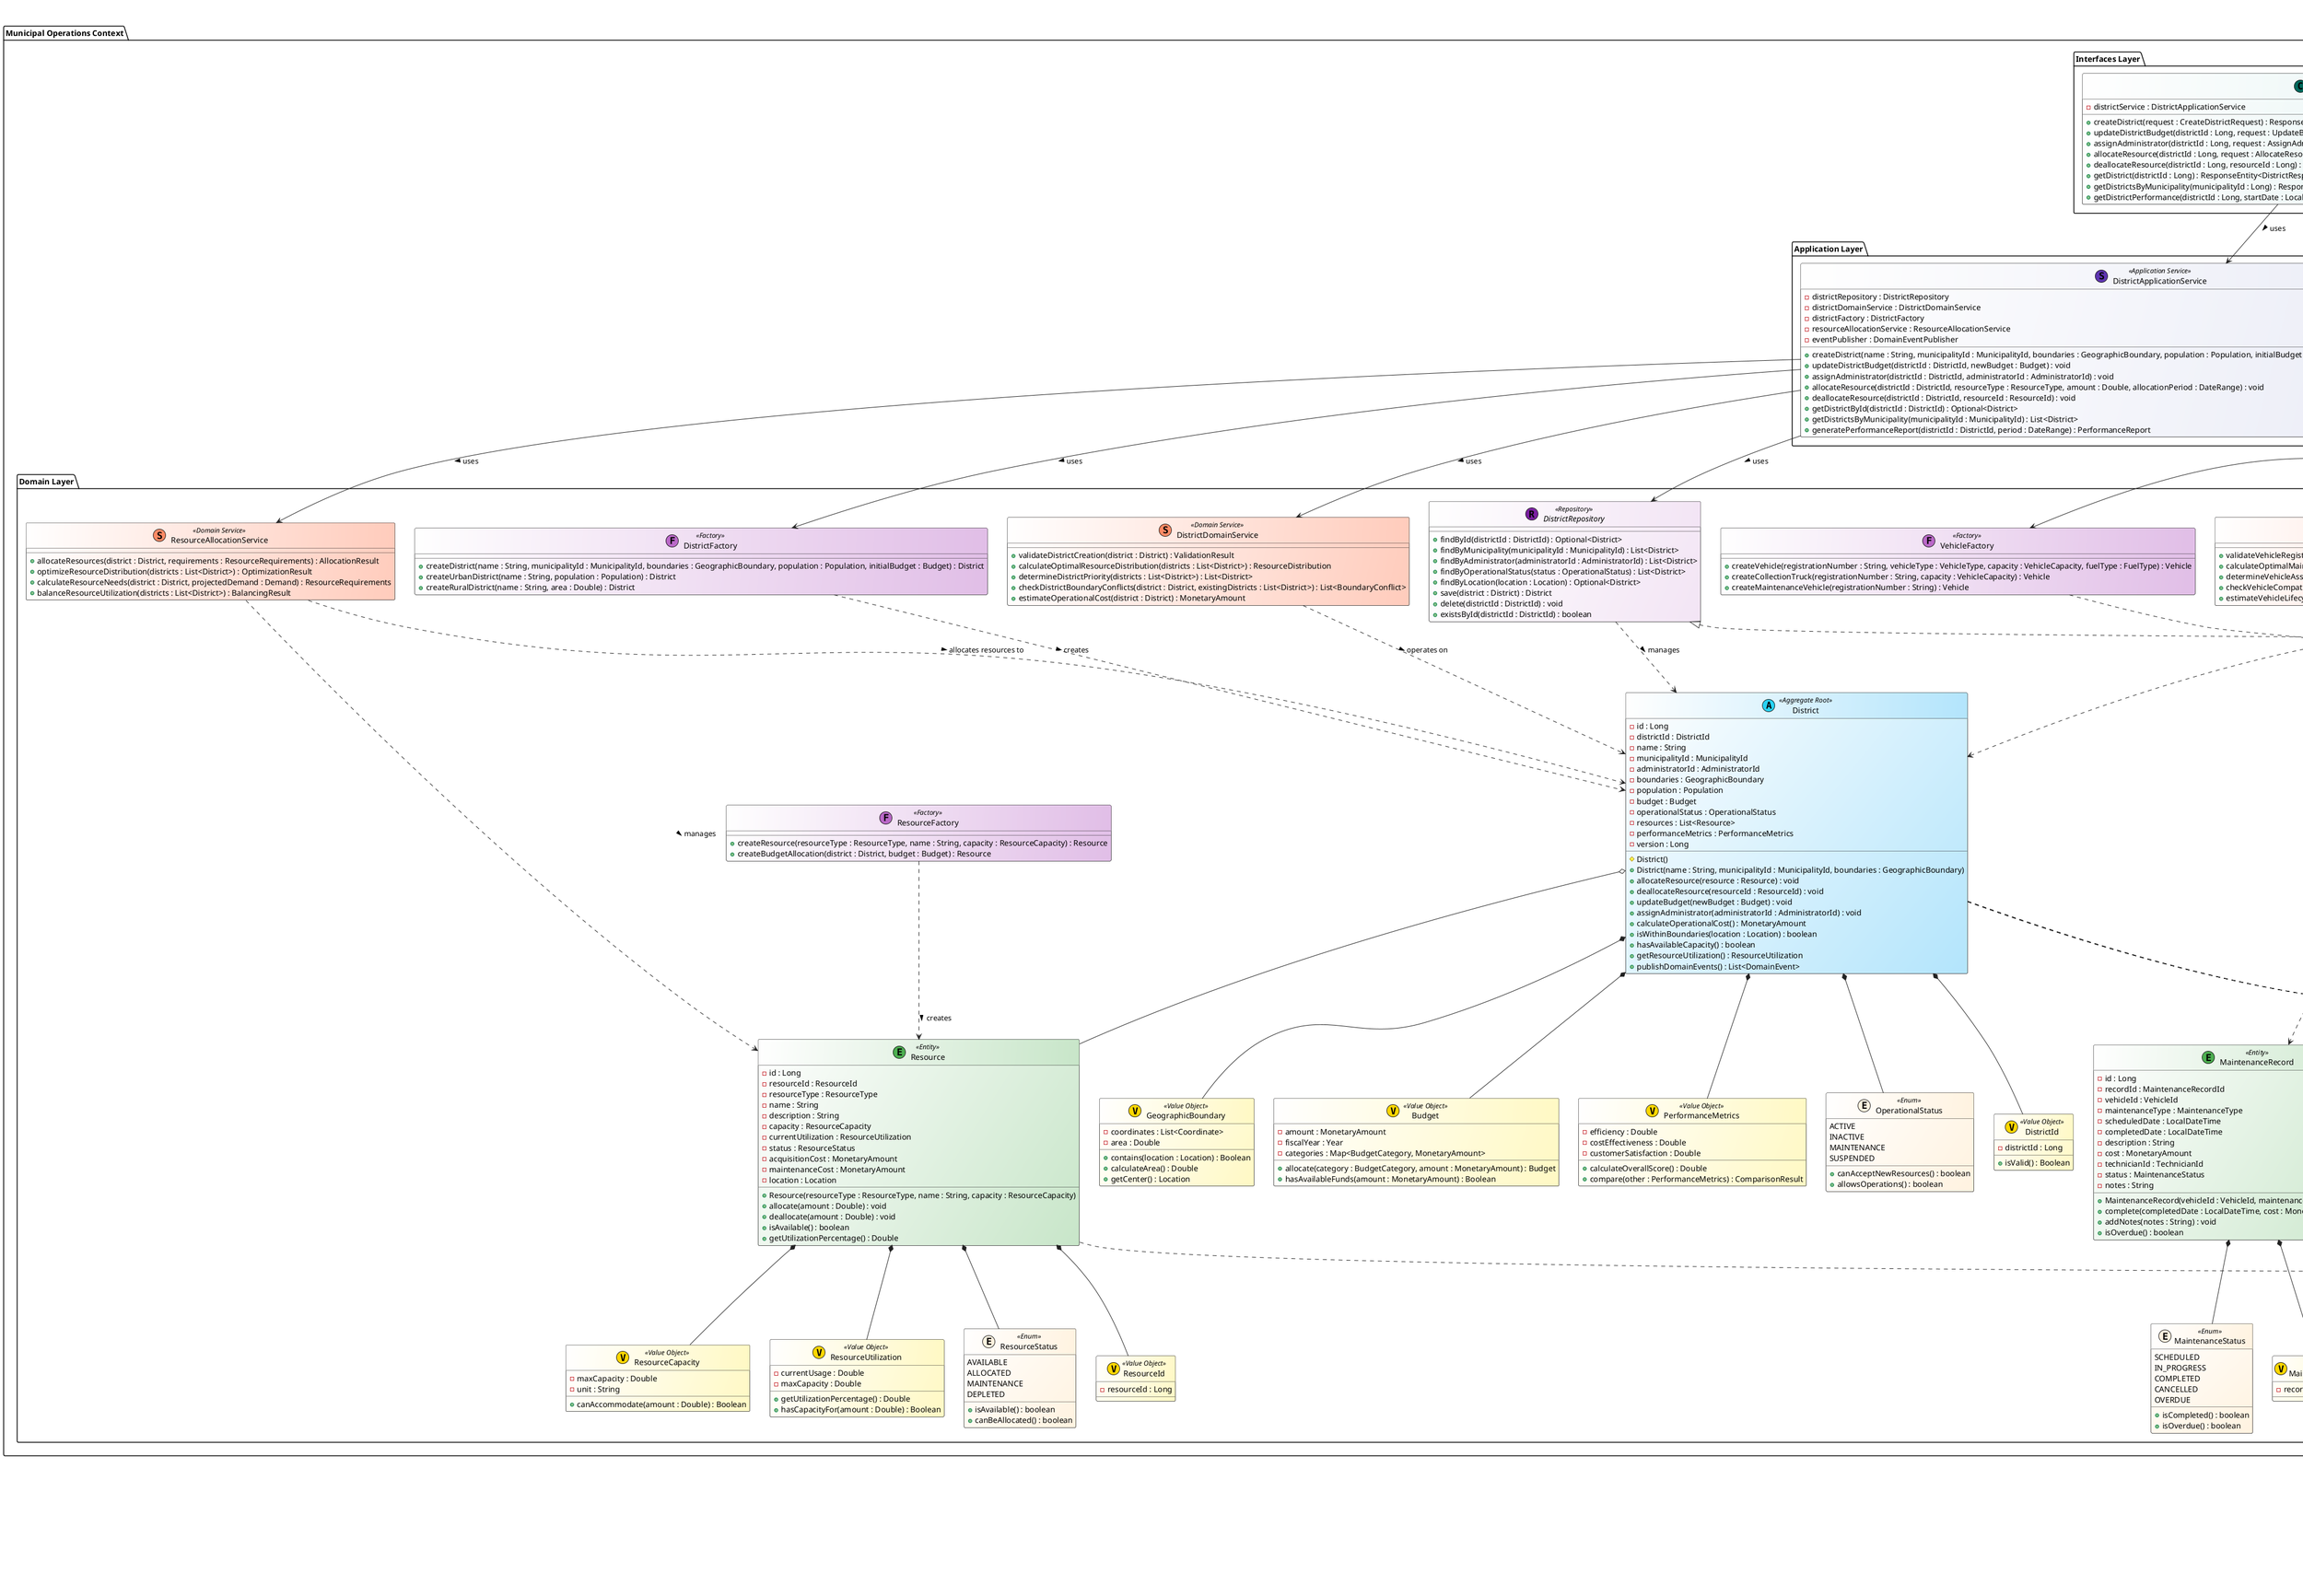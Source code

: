 @startuml Municipal Operations: Domain Layer Class Diagram

title Municipal Operations: Domain Layer Class Diagram

skinparam class {
    BackgroundColor<<Aggregate Root>> #FFFFFF/B3E5FC
    BackgroundColor<<Entity>> #FFFFFF/C8E6C9
    BackgroundColor<<Value Object>> #FFFFFF/FFF9C4
    BackgroundColor<<Domain Service>> #FFFFFF/FFCCBC
    BackgroundColor<<Application Service>> #FFFFFF/E8EAF6
    BackgroundColor<<Repository>> #FFFFFF/F3E5F5
    BackgroundColor<<Controller>> #FFFFFF/E0F2F1
    BackgroundColor<<Factory>> #FFFFFF/E1BEE7
    BackgroundColor<<Strategy>> #FFFFFF/E8F5E8
    BackgroundColor<<Enum>> #FFFFFF/FFF3E0
    BorderColor #212121
    ArrowColor #212121
    FontSize 14
}

package "Municipal Operations Context" {

    package "Interfaces Layer" {
        ' ===================== CONTROLLERS =====================
        class "DistrictController" <<(C, #00695C) Controller>> {
            - districtService : DistrictApplicationService
            + createDistrict(request : CreateDistrictRequest) : ResponseEntity<DistrictResponse>
            + updateDistrictBudget(districtId : Long, request : UpdateBudgetRequest) : ResponseEntity<Void>
            + assignAdministrator(districtId : Long, request : AssignAdministratorRequest) : ResponseEntity<Void>
            + allocateResource(districtId : Long, request : AllocateResourceRequest) : ResponseEntity<Void>
            + deallocateResource(districtId : Long, resourceId : Long) : ResponseEntity<Void>
            + getDistrict(districtId : Long) : ResponseEntity<DistrictResponse>
            + getDistrictsByMunicipality(municipalityId : Long) : ResponseEntity<List<DistrictResponse>>
            + getDistrictPerformance(districtId : Long, startDate : LocalDate, endDate : LocalDate) : ResponseEntity<PerformanceReportResponse>
        }

        class "VehicleController" <<(C, #00695C) Controller>> {
            - vehicleService : VehicleApplicationService
            + registerVehicle(request : RegisterVehicleRequest) : ResponseEntity<VehicleResponse>
            + assignVehicleToDistrict(vehicleId : Long, request : AssignVehicleRequest) : ResponseEntity<Void>
            + assignDriverToVehicle(vehicleId : Long, request : AssignDriverRequest) : ResponseEntity<Void>
            + scheduleMaintenance(vehicleId : Long, request : ScheduleMaintenanceRequest) : ResponseEntity<Void>
            + updateVehicleStatus(vehicleId : Long, request : UpdateVehicleStatusRequest) : ResponseEntity<Void>
            + getVehicle(vehicleId : Long) : ResponseEntity<VehicleResponse>
            + getVehiclesByDistrict(districtId : Long, status : String) : ResponseEntity<List<VehicleResponse>>
            + getMaintenanceHistory(vehicleId : Long) : ResponseEntity<List<MaintenanceRecordResponse>>
        }

        class "DriverController" <<(C, #00695C) Controller>> {
            - driverService : DriverApplicationService
            + registerDriver(request : RegisterDriverRequest) : ResponseEntity<DriverResponse>
            + assignDriverToDistrict(driverId : Long, request : AssignDistrictRequest) : ResponseEntity<Void>
            + updateWorkSchedule(driverId : Long, request : UpdateScheduleRequest) : ResponseEntity<Void>
            + addCertification(driverId : Long, request : AddCertificationRequest) : ResponseEntity<Void>
            + updatePerformance(driverId : Long, request : UpdatePerformanceRequest) : ResponseEntity<Void>
            + getDriver(driverId : Long) : ResponseEntity<DriverResponse>
            + getAvailableDrivers(districtId : Long, shiftDate : LocalDate) : ResponseEntity<List<DriverResponse>>
            + getDriverPerformance(driverId : Long, period : String) : ResponseEntity<PerformanceRecordResponse>
        }
    }

    package "Application Layer" {
        ' ===================== APPLICATION SERVICES =====================
        class "DistrictApplicationService" <<(S, #5E35B1) Application Service>> {
            - districtRepository : DistrictRepository
            - districtDomainService : DistrictDomainService
            - districtFactory : DistrictFactory
            - resourceAllocationService : ResourceAllocationService
            - eventPublisher : DomainEventPublisher

            + createDistrict(name : String, municipalityId : MunicipalityId, boundaries : GeographicBoundary, population : Population, initialBudget : Budget, administratorId : AdministratorId) : District
            + updateDistrictBudget(districtId : DistrictId, newBudget : Budget) : void
            + assignAdministrator(districtId : DistrictId, administratorId : AdministratorId) : void
            + allocateResource(districtId : DistrictId, resourceType : ResourceType, amount : Double, allocationPeriod : DateRange) : void
            + deallocateResource(districtId : DistrictId, resourceId : ResourceId) : void
            + getDistrictById(districtId : DistrictId) : Optional<District>
            + getDistrictsByMunicipality(municipalityId : MunicipalityId) : List<District>
            + generatePerformanceReport(districtId : DistrictId, period : DateRange) : PerformanceReport
        }

        class "VehicleApplicationService" <<(S, #5E35B1) Application Service>> {
            - vehicleRepository : VehicleRepository
            - vehicleDomainService : VehicleDomainService
            - vehicleFactory : VehicleFactory
            - fleetManagementService : FleetManagementService
            - eventPublisher : DomainEventPublisher

            + registerVehicle(registrationNumber : String, vehicleType : VehicleType, capacity : VehicleCapacity, fuelType : FuelType, districtId : DistrictId) : Vehicle
            + assignVehicleToDistrict(vehicleId : VehicleId, districtId : DistrictId) : void
            + assignDriverToVehicle(vehicleId : VehicleId, driverId : DriverId) : void
            + scheduleMaintenance(vehicleId : VehicleId, maintenanceType : MaintenanceType, scheduledDate : LocalDateTime, priority : MaintenancePriority) : void
            + updateVehicleStatus(vehicleId : VehicleId, newStatus : VehicleStatus) : void
            + getVehicleById(vehicleId : VehicleId) : Optional<Vehicle>
            + getVehiclesByDistrict(districtId : DistrictId, status : VehicleStatus) : List<Vehicle>
            + getMaintenanceHistory(vehicleId : VehicleId) : List<MaintenanceRecord>
        }

        class "DriverApplicationService" <<(S, #5E35B1) Application Service>> {
            - driverRepository : DriverRepository
            - driverDomainService : DriverDomainService
            - driverFactory : DriverFactory
            - performanceAnalysisService : PerformanceAnalysisService
            - eventPublisher : DomainEventPublisher

            + registerDriver(personalInfo : PersonalInfo, licenseInfo : LicenseInfo, districtId : DistrictId, hireDate : LocalDateTime, initialCertifications : List<Certification>) : Driver
            + assignDriverToDistrict(driverId : DriverId, districtId : DistrictId) : void
            + updateWorkSchedule(driverId : DriverId, schedule : WorkSchedule) : void
            + addCertification(driverId : DriverId, certification : Certification) : void
            + updatePerformance(driverId : DriverId, metrics : PerformanceMetrics) : void
            + getDriverById(driverId : DriverId) : Optional<Driver>
            + getAvailableDrivers(districtId : DistrictId, shiftDate : LocalDate) : List<Driver>
            + getDriverPerformance(driverId : DriverId, period : DateRange) : PerformanceRecord
        }
    }

    package "Domain Layer" {
        ' ===================== AGGREGATES =====================
        class "District" <<(A, #27D3F5) Aggregate Root>> {
            - id : Long
            - districtId : DistrictId
            - name : String
            - municipalityId : MunicipalityId
            - administratorId : AdministratorId
            - boundaries : GeographicBoundary
            - population : Population
            - budget : Budget
            - operationalStatus : OperationalStatus
            - resources : List<Resource>
            - performanceMetrics : PerformanceMetrics
            - version : Long

            # District()
            + District(name : String, municipalityId : MunicipalityId, boundaries : GeographicBoundary)
            + allocateResource(resource : Resource) : void
            + deallocateResource(resourceId : ResourceId) : void
            + updateBudget(newBudget : Budget) : void
            + assignAdministrator(administratorId : AdministratorId) : void
            + calculateOperationalCost() : MonetaryAmount
            + isWithinBoundaries(location : Location) : boolean
            + hasAvailableCapacity() : boolean
            + getResourceUtilization() : ResourceUtilization
            + publishDomainEvents() : List<DomainEvent>
        }

        class "Vehicle" <<(A, #27D3F5) Aggregate Root>> {
            - id : Long
            - vehicleId : VehicleId
            - registrationNumber : String
            - vehicleType : VehicleType
            - capacity : VehicleCapacity
            - fuelType : FuelType
            - status : VehicleStatus
            - districtId : DistrictId
            - currentDriverId : DriverId
            - maintenanceHistory : List<MaintenanceRecord>
            - operationalMetrics : OperationalMetrics
            - gpsTracker : GPSTracker
            - lastInspectionDate : LocalDateTime
            - nextMaintenanceDate : LocalDateTime
            - version : Long

            # Vehicle()
            + Vehicle(registrationNumber : String, vehicleType : VehicleType, capacity : VehicleCapacity)
            + assignToDistrict(districtId : DistrictId) : void
            + assignDriver(driverId : DriverId) : void
            + scheduleMaintenance(maintenanceType : MaintenanceType, scheduledDate : LocalDateTime) : void
            + recordMaintenance(record : MaintenanceRecord) : void
            + updateStatus(newStatus : VehicleStatus) : void
            + isAvailableForRoute() : boolean
            + requiresMaintenance() : boolean
            + calculateOperationalCost() : MonetaryAmount
            + updateLocation(location : Location) : void
            + publishDomainEvents() : List<DomainEvent>
        }

        class "Driver" <<(A, #27D3F5) Aggregate Root>> {
            - id : Long
            - driverId : DriverId
            - personalInfo : PersonalInfo
            - licenseInfo : LicenseInfo
            - employmentStatus : EmploymentStatus
            - districtId : DistrictId
            - assignedVehicleId : VehicleId
            - workSchedule : WorkSchedule
            - performanceRecord : PerformanceRecord
            - certifications : List<Certification>
            - contactInfo : ContactInfo
            - hireDate : LocalDateTime
            - version : Long

            # Driver()
            + Driver(personalInfo : PersonalInfo, licenseInfo : LicenseInfo)
            + assignToDistrict(districtId : DistrictId) : void
            + assignVehicle(vehicleId : VehicleId) : void
            + updateWorkSchedule(schedule : WorkSchedule) : void
            + recordPerformance(metrics : PerformanceMetrics) : void
            + addCertification(certification : Certification) : void
            + isAvailableForAssignment() : boolean
            + canOperateVehicle(vehicleType : VehicleType) : boolean
            + calculateWorkingHours(period : DateRange) : Duration
            + publishDomainEvents() : List<DomainEvent>
        }

        class "Resource" <<(E, #4CAF50) Entity>> {
            - id : Long
            - resourceId : ResourceId
            - resourceType : ResourceType
            - name : String
            - description : String
            - capacity : ResourceCapacity
            - currentUtilization : ResourceUtilization
            - status : ResourceStatus
            - acquisitionCost : MonetaryAmount
            - maintenanceCost : MonetaryAmount
            - location : Location

            + Resource(resourceType : ResourceType, name : String, capacity : ResourceCapacity)
            + allocate(amount : Double) : void
            + deallocate(amount : Double) : void
            + isAvailable() : boolean
            + getUtilizationPercentage() : Double
        }

        class "MaintenanceRecord" <<(E, #4CAF50) Entity>> {
            - id : Long
            - recordId : MaintenanceRecordId
            - vehicleId : VehicleId
            - maintenanceType : MaintenanceType
            - scheduledDate : LocalDateTime
            - completedDate : LocalDateTime
            - description : String
            - cost : MonetaryAmount
            - technicianId : TechnicianId
            - status : MaintenanceStatus
            - notes : String

            + MaintenanceRecord(vehicleId : VehicleId, maintenanceType : MaintenanceType)
            + complete(completedDate : LocalDateTime, cost : MonetaryAmount) : void
            + addNotes(notes : String) : void
            + isOverdue() : boolean
        }

        ' ===================== ENUMS =====================
        enum "OperationalStatus" <<(E, #FFF3E0) Enum>> {
            ACTIVE
            INACTIVE
            MAINTENANCE
            SUSPENDED

            + canAcceptNewResources() : boolean
            + allowsOperations() : boolean
        }

        enum "VehicleStatus" <<(E, #FFF3E0) Enum>> {
            AVAILABLE
            IN_USE
            MAINTENANCE
            OUT_OF_SERVICE
            RETIRED

            + isOperational() : boolean
            + canBeAssigned() : boolean
        }

        enum "EmploymentStatus" <<(E, #FFF3E0) Enum>> {
            ACTIVE
            ON_LEAVE
            SUSPENDED
            TERMINATED
            RETIRED

            + isActive() : boolean
            + canBeAssigned() : boolean
        }

        enum "ResourceStatus" <<(E, #FFF3E0) Enum>> {
            AVAILABLE
            ALLOCATED
            MAINTENANCE
            DEPLETED

            + isAvailable() : boolean
            + canBeAllocated() : boolean
        }

        enum "MaintenanceStatus" <<(E, #FFF3E0) Enum>> {
            SCHEDULED
            IN_PROGRESS
            COMPLETED
            CANCELLED
            OVERDUE

            + isCompleted() : boolean
            + isOverdue() : boolean
        }

        ' ===================== VALUE OBJECTS (LOCAL) =====================
        class "DistrictId" <<(V, #FFD700) Value Object>> {
            - districtId : Long
            + isValid() : Boolean
        }

        class "VehicleId" <<(V, #FFD700) Value Object>> {
            - vehicleId : Long
        }

        class "DriverId" <<(V, #FFD700) Value Object>> {
            - driverId : Long
        }

        class "ResourceId" <<(V, #FFD700) Value Object>> {
            - resourceId : Long
        }

        class "MaintenanceRecordId" <<(V, #FFD700) Value Object>> {
            - recordId : Long
        }

        class "GeographicBoundary" <<(V, #FFD700) Value Object>> {
            - coordinates : List<Coordinate>
            - area : Double
            + contains(location : Location) : Boolean
            + calculateArea() : Double
            + getCenter() : Location
        }

        class "VehicleCapacity" <<(V, #FFD700) Value Object>> {
            - volumeInCubicMeters : Double
            - weightInKilograms : Double
            + canAccommodate(load : Load) : Boolean
            + getRemainingCapacity(currentLoad : Load) : VehicleCapacity
        }

        class "Budget" <<(V, #FFD700) Value Object>> {
            - amount : MonetaryAmount
            - fiscalYear : Year
            - categories : Map<BudgetCategory, MonetaryAmount>
            + allocate(category : BudgetCategory, amount : MonetaryAmount) : Budget
            + hasAvailableFunds(amount : MonetaryAmount) : Boolean
        }

        class "PerformanceMetrics" <<(V, #FFD700) Value Object>> {
            - efficiency : Double
            - costEffectiveness : Double
            - customerSatisfaction : Double
            + calculateOverallScore() : Double
            + compare(other : PerformanceMetrics) : ComparisonResult
        }

        class "WorkSchedule" <<(V, #FFD700) Value Object>> {
            - shifts : List<WorkShift>
            - workingDays : Set<DayOfWeek>
            - totalHoursPerWeek : Duration
            + isWorkingDay(date : LocalDate) : Boolean
            + getShiftForDate(date : LocalDate) : Optional<WorkShift>
        }

        class "PersonalInfo" <<(V, #FFD700) Value Object>> {
            - firstName : String
            - lastName : String
            - dateOfBirth : LocalDate
            - nationalId : String
            + getFullName() : String
            + getAge() : Integer
        }

        class "LicenseInfo" <<(V, #FFD700) Value Object>> {
            - licenseNumber : String
            - licenseType : LicenseType
            - issueDate : LocalDate
            - expiryDate : LocalDate
            + isValid() : Boolean
            + isExpired() : Boolean
        }

        class "ResourceCapacity" <<(V, #FFD700) Value Object>> {
            - maxCapacity : Double
            - unit : String
            + canAccommodate(amount : Double) : Boolean
        }

        class "ResourceUtilization" <<(V, #FFD700) Value Object>> {
            - currentUsage : Double
            - maxCapacity : Double
            + getUtilizationPercentage() : Double
            + hasCapacityFor(amount : Double) : Boolean
        }

        ' ===================== FACTORIES (Creational Pattern) =====================
        class "DistrictFactory" <<(F, #BA68C8) Factory>> {
            + createDistrict(name : String, municipalityId : MunicipalityId, boundaries : GeographicBoundary, population : Population, initialBudget : Budget) : District
            + createUrbanDistrict(name : String, population : Population) : District
            + createRuralDistrict(name : String, area : Double) : District
        }

        class "VehicleFactory" <<(F, #BA68C8) Factory>> {
            + createVehicle(registrationNumber : String, vehicleType : VehicleType, capacity : VehicleCapacity, fuelType : FuelType) : Vehicle
            + createCollectionTruck(registrationNumber : String, capacity : VehicleCapacity) : Vehicle
            + createMaintenanceVehicle(registrationNumber : String) : Vehicle
        }

        class "DriverFactory" <<(F, #BA68C8) Factory>> {
            + createDriver(personalInfo : PersonalInfo, licenseInfo : LicenseInfo) : Driver
            + createDriverWithCertifications(personalInfo : PersonalInfo, licenseInfo : LicenseInfo, certifications : List<Certification>) : Driver
        }

        class "ResourceFactory" <<(F, #BA68C8) Factory>> {
            + createResource(resourceType : ResourceType, name : String, capacity : ResourceCapacity) : Resource
            + createBudgetAllocation(district : District, budget : Budget) : Resource
        }

        ' ===================== STRATEGIES (Behavioral Pattern) =====================
        interface "MaintenanceStrategy" <<(S, #81C784) Strategy>> {
            + scheduleMaintenance(vehicle : Vehicle, currentDate : LocalDateTime) : MaintenanceSchedule
            + calculateMaintenanceCost(vehicle : Vehicle, maintenanceType : MaintenanceType) : MonetaryAmount
        }

        class "PreventiveMaintenanceStrategy" <<(S, #81C784) Strategy>> {
            + scheduleMaintenance(vehicle : Vehicle, currentDate : LocalDateTime) : MaintenanceSchedule
            + calculateMaintenanceCost(vehicle : Vehicle, maintenanceType : MaintenanceType) : MonetaryAmount
        }

        class "CorrectiveMaintenanceStrategy" <<(S, #81C784) Strategy>> {
            + scheduleMaintenance(vehicle : Vehicle, currentDate : LocalDateTime) : MaintenanceSchedule
            + calculateMaintenanceCost(vehicle : Vehicle, maintenanceType : MaintenanceType) : MonetaryAmount
        }

        class "PredictiveMaintenanceStrategy" <<(S, #81C784) Strategy>> {
            + scheduleMaintenance(vehicle : Vehicle, currentDate : LocalDateTime) : MaintenanceSchedule
            + calculateMaintenanceCost(vehicle : Vehicle, maintenanceType : MaintenanceType) : MonetaryAmount
        }

        ' ===================== DOMAIN SERVICES =====================
        class "DistrictDomainService" <<(S, #FF8A65) Domain Service>> {
            + validateDistrictCreation(district : District) : ValidationResult
            + calculateOptimalResourceDistribution(districts : List<District>) : ResourceDistribution
            + determineDistrictPriority(districts : List<District>) : List<District>
            + checkDistrictBoundaryConflicts(district : District, existingDistricts : List<District>) : List<BoundaryConflict>
            + estimateOperationalCost(district : District) : MonetaryAmount
        }

        class "VehicleDomainService" <<(S, #FF8A65) Domain Service>> {
            + validateVehicleRegistration(vehicle : Vehicle) : ValidationResult
            + calculateOptimalMaintenanceSchedule(vehicle : Vehicle) : MaintenanceSchedule
            + determineVehicleAssignment(vehicle : Vehicle, availableRoutes : List<Route>) : AssignmentRecommendation
            + checkVehicleCompatibility(vehicle : Vehicle, route : Route) : CompatibilityResult
            + estimateVehicleLifecycle(vehicle : Vehicle) : LifecycleEstimate
        }

        class "DriverDomainService" <<(S, #FF8A65) Domain Service>> {
            + validateDriverRegistration(driver : Driver) : ValidationResult
            + calculateOptimalWorkSchedule(driver : Driver, workload : Workload) : WorkSchedule
            + determineDriverAssignment(driver : Driver, availableVehicles : List<Vehicle>) : AssignmentRecommendation
            + checkDriverQualifications(driver : Driver, vehicleType : VehicleType) : QualificationResult
            + estimateDriverPerformance(driver : Driver) : PerformanceProjection
        }

        class "ResourceAllocationService" <<(S, #FF8A65) Domain Service>> {
            + allocateResources(district : District, requirements : ResourceRequirements) : AllocationResult
            + optimizeResourceDistribution(districts : List<District>) : OptimizationResult
            + calculateResourceNeeds(district : District, projectedDemand : Demand) : ResourceRequirements
            + balanceResourceUtilization(districts : List<District>) : BalancingResult
        }

        class "FleetManagementService" <<(S, #FF8A65) Domain Service>> {
            - maintenanceStrategy : MaintenanceStrategy
            + assignVehicleToRoute(vehicleId : VehicleId, routeId : RouteId) : AssignmentResult
            + scheduleFleetMaintenance(vehicles : List<Vehicle>) : MaintenanceSchedule
            + calculateFleetUtilization(district : District) : FleetUtilizationReport
            + optimizeFleetDistribution(districts : List<District>) : FleetOptimizationResult
            + setMaintenanceStrategy(strategy : MaintenanceStrategy) : void
        }

        class "PerformanceAnalysisService" <<(S, #FF8A65) Domain Service>> {
            + analyzeDistrictPerformance(district : District, period : DateRange) : PerformanceReport
            + compareDistrictPerformance(districts : List<District>) : ComparisonReport
            + calculateKPIs(district : District) : Map<KPI, Double>
            + generateEfficiencyReport(entity : Object, period : DateRange) : EfficiencyReport
        }

        ' ===================== REPOSITORY INTERFACES =====================
        interface "DistrictRepository" <<(R, #7B1FA2) Repository>> {
            + findById(districtId : DistrictId) : Optional<District>
            + findByMunicipality(municipalityId : MunicipalityId) : List<District>
            + findByAdministrator(administratorId : AdministratorId) : List<District>
            + findByOperationalStatus(status : OperationalStatus) : List<District>
            + findByLocation(location : Location) : Optional<District>
            + save(district : District) : District
            + delete(districtId : DistrictId) : void
            + existsById(districtId : DistrictId) : boolean
        }

        interface "VehicleRepository" <<(R, #7B1FA2) Repository>> {
            + findById(vehicleId : VehicleId) : Optional<Vehicle>
            + findByDistrict(districtId : DistrictId) : List<Vehicle>
            + findByStatus(status : VehicleStatus) : List<Vehicle>
            + findByVehicleType(vehicleType : VehicleType) : List<Vehicle>
            + findByDriver(driverId : DriverId) : Optional<Vehicle>
            + findAvailableVehicles(districtId : DistrictId) : List<Vehicle>
            + save(vehicle : Vehicle) : Vehicle
            + delete(vehicleId : VehicleId) : void
            + existsById(vehicleId : VehicleId) : boolean
        }

        interface "DriverRepository" <<(R, #7B1FA2) Repository>> {
            + findById(driverId : DriverId) : Optional<Driver>
            + findByDistrict(districtId : DistrictId) : List<Driver>
            + findByEmploymentStatus(status : EmploymentStatus) : List<Driver>
            + findByLicenseType(licenseType : LicenseType) : List<Driver>
            + findAvailableDrivers(districtId : DistrictId, shiftDate : LocalDate) : List<Driver>
            + save(driver : Driver) : Driver
            + delete(driverId : DriverId) : void
            + existsById(driverId : DriverId) : boolean
        }
    }

    package "Infrastructure Layer" {
        ' ===================== REPOSITORY IMPLEMENTATIONS =====================
        class "JpaDistrictRepository" <<(R, #7B1FA2) Repository>> {
            - jpaRepository : DistrictJpaRepository
            - districtMapper : DistrictMapper
            - resourceMapper : ResourceMapper
            + findById(districtId : DistrictId) : Optional<District>
            + findByMunicipality(municipalityId : MunicipalityId) : List<District>
            + findByAdministrator(administratorId : AdministratorId) : List<District>
            + findByOperationalStatus(status : OperationalStatus) : List<District>
            + findByLocation(location : Location) : Optional<District>
            + save(district : District) : District
            + delete(districtId : DistrictId) : void
            + existsById(districtId : DistrictId) : boolean
        }

        class "JpaVehicleRepository" <<(R, #7B1FA2) Repository>> {
            - jpaRepository : VehicleJpaRepository
            - vehicleMapper : VehicleMapper
            - maintenanceMapper : MaintenanceRecordMapper
            + findById(vehicleId : VehicleId) : Optional<Vehicle>
            + findByDistrict(districtId : DistrictId) : List<Vehicle>
            + findByStatus(status : VehicleStatus) : List<Vehicle>
            + findByVehicleType(vehicleType : VehicleType) : List<Vehicle>
            + findByDriver(driverId : DriverId) : Optional<Vehicle>
            + findAvailableVehicles(districtId : DistrictId) : List<Vehicle>
            + save(vehicle : Vehicle) : Vehicle
            + delete(vehicleId : VehicleId) : void
            + existsById(vehicleId : VehicleId) : boolean
        }

        class "JpaDriverRepository" <<(R, #7B1FA2) Repository>> {
            - jpaRepository : DriverJpaRepository
            - driverMapper : DriverMapper
            - performanceMapper : PerformanceRecordMapper
            + findById(driverId : DriverId) : Optional<Driver>
            + findByDistrict(districtId : DistrictId) : List<Driver>
            + findByEmploymentStatus(status : EmploymentStatus) : List<Driver>
            + findByLicenseType(licenseType : LicenseType) : List<Driver>
            + findAvailableDrivers(districtId : DistrictId, shiftDate : LocalDate) : List<Driver>
            + save(driver : Driver) : Driver
            + delete(driverId : DriverId) : void
            + existsById(driverId : DriverId) : boolean
        }
    }
}

package "Shared Kernel" {
    package "Domain Layer" {
        class "Location" <<(V, #FFD700) Value Object>> {
            - latitude : Double
            - longitude : Double
            - address : String
            - district : String
            + distanceTo(other : Location) : Double
            + isWithinRadius(center : Location, radius : Double) : Boolean
        }

        class "MunicipalityId" <<(V, #FFD700) Value Object>> {
            - municipalityId : Long
        }

        class "AdministratorId" <<(V, #FFD700) Value Object>> {
            - administratorId : Long
        }

        class "MonetaryAmount" <<(V, #FFD700) Value Object>> {
            - amount : BigDecimal
            - currency : String
            + add(other : MonetaryAmount) : MonetaryAmount
            + multiply(factor : Double) : MonetaryAmount
            + isGreaterThan(other : MonetaryAmount) : Boolean
        }

        class "DateRange" <<(V, #FFD700) Value Object>> {
            - startDate : LocalDate
            - endDate : LocalDate
            + contains(date : LocalDate) : Boolean
            + getDurationInDays() : Long
            + overlaps(other : DateRange) : Boolean
        }

        class "Population" <<(V, #FFD700) Value Object>> {
            - count : Long
            - density : Double
            + calculateDemand(demandFactor : Double) : Double
        }

        class "ValidationResult" <<(V, #FFD700) Value Object>> {
            - isValid : Boolean
            - errors : List<String>
            - warnings : List<String>
            + hasErrors() : Boolean
            + hasWarnings() : Boolean
        }

        class "VehicleType" <<(V, #FFD700) Value Object>> {
            - type : String
            - description : String
            + isCollectionTruck() : Boolean
            + isMaintenanceVehicle() : Boolean
        }

        class "ResourceType" <<(V, #FFD700) Value Object>> {
            - type : String
            - category : String
            + isFinancial() : Boolean
            + isHumanResource() : Boolean
            + isEquipment() : Boolean
        }

        class "MaintenanceType" <<(V, #FFD700) Value Object>> {
            - type : String
            - estimatedDuration : Duration
            + isPreventive() : Boolean
            + isCorrective() : Boolean
        }

        interface "DomainEvent" <<(E, #FFB74D) Domain Event>> {
            + getAggregateId() : String
            + getOccurredOn() : LocalDateTime
            + getEventType() : String
        }

        interface "DomainEventPublisher" <<(P, #FF8A65) Publisher>> {
            + publish(event : DomainEvent) : void
            + publishAll(events : List<DomainEvent>) : void
        }
    }
}

' ===================== RELATIONSHIPS =====================

' --- Controller Dependencies ---
DistrictController --> DistrictApplicationService : uses >
VehicleController --> VehicleApplicationService : uses >
DriverController --> DriverApplicationService : uses >

' --- Application Service Dependencies ---
DistrictApplicationService --> DistrictRepository : uses >
DistrictApplicationService --> DistrictDomainService : uses >
DistrictApplicationService --> DistrictFactory : uses >
DistrictApplicationService --> ResourceAllocationService : uses >
DistrictApplicationService --> DomainEventPublisher : uses >

VehicleApplicationService --> VehicleRepository : uses >
VehicleApplicationService --> VehicleDomainService : uses >
VehicleApplicationService --> VehicleFactory : uses >
VehicleApplicationService --> FleetManagementService : uses >
VehicleApplicationService --> DomainEventPublisher : uses >

DriverApplicationService --> DriverRepository : uses >
DriverApplicationService --> DriverDomainService : uses >
DriverApplicationService --> DriverFactory : uses >
DriverApplicationService --> PerformanceAnalysisService : uses >
DriverApplicationService --> DomainEventPublisher : uses >

' --- Repository Implementations ---
DistrictRepository <|.. JpaDistrictRepository : implements >
VehicleRepository <|.. JpaVehicleRepository : implements >
DriverRepository <|.. JpaDriverRepository : implements >

' --- Aggregate Root Compositions ---
District *-- DistrictId
District *-- GeographicBoundary
District *-- Budget
District *-- PerformanceMetrics
District *-- OperationalStatus
District o-- Resource

Vehicle *-- VehicleId
Vehicle *-- VehicleCapacity
Vehicle *-- VehicleStatus
Vehicle o-- MaintenanceRecord

Driver *-- DriverId
Driver *-- PersonalInfo
Driver *-- LicenseInfo
Driver *-- WorkSchedule
Driver *-- EmploymentStatus

' --- Entity Compositions ---
Resource *-- ResourceId
Resource *-- ResourceCapacity
Resource *-- ResourceUtilization
Resource *-- ResourceStatus
MaintenanceRecord *-- MaintenanceRecordId
MaintenanceRecord *-- MaintenanceStatus

' --- Shared Kernel Usage ---
District ..> Location : uses >
District ..> MunicipalityId : belongs to >
District ..> AdministratorId : managed by >
District ..> Population : serves >
District ..> DomainEvent : publishes >
Vehicle ..> Location : tracked at >
Vehicle ..> VehicleType : categorized as >
Vehicle ..> DomainEvent : publishes >
Driver ..> DomainEvent : publishes >
Resource ..> MonetaryAmount : costs >
MaintenanceRecord ..> MaintenanceType : classified as >

' --- Factory Relationships ---
DistrictFactory ..> District : creates >
VehicleFactory ..> Vehicle : creates >
DriverFactory ..> Driver : creates >
ResourceFactory ..> Resource : creates >

' --- Strategy Relationships ---
MaintenanceStrategy <|.. PreventiveMaintenanceStrategy : implements >
MaintenanceStrategy <|.. CorrectiveMaintenanceStrategy : implements >
MaintenanceStrategy <|.. PredictiveMaintenanceStrategy : implements >
FleetManagementService o-- MaintenanceStrategy : uses >

' --- Domain Service Relationships ---
DistrictDomainService ..> District : operates on >
VehicleDomainService ..> Vehicle : operates on >
DriverDomainService ..> Driver : operates on >
ResourceAllocationService ..> District : allocates resources to >
ResourceAllocationService ..> Resource : manages >
FleetManagementService ..> Vehicle : manages >
FleetManagementService ..> MaintenanceRecord : schedules >
PerformanceAnalysisService ..> District : analyzes >
PerformanceAnalysisService ..> Vehicle : analyzes >
PerformanceAnalysisService ..> Driver : analyzes >

' --- Repository Relationships ---
DistrictRepository ..> District : manages >
VehicleRepository ..> Vehicle : manages >
DriverRepository ..> Driver : manages >

@enduml
